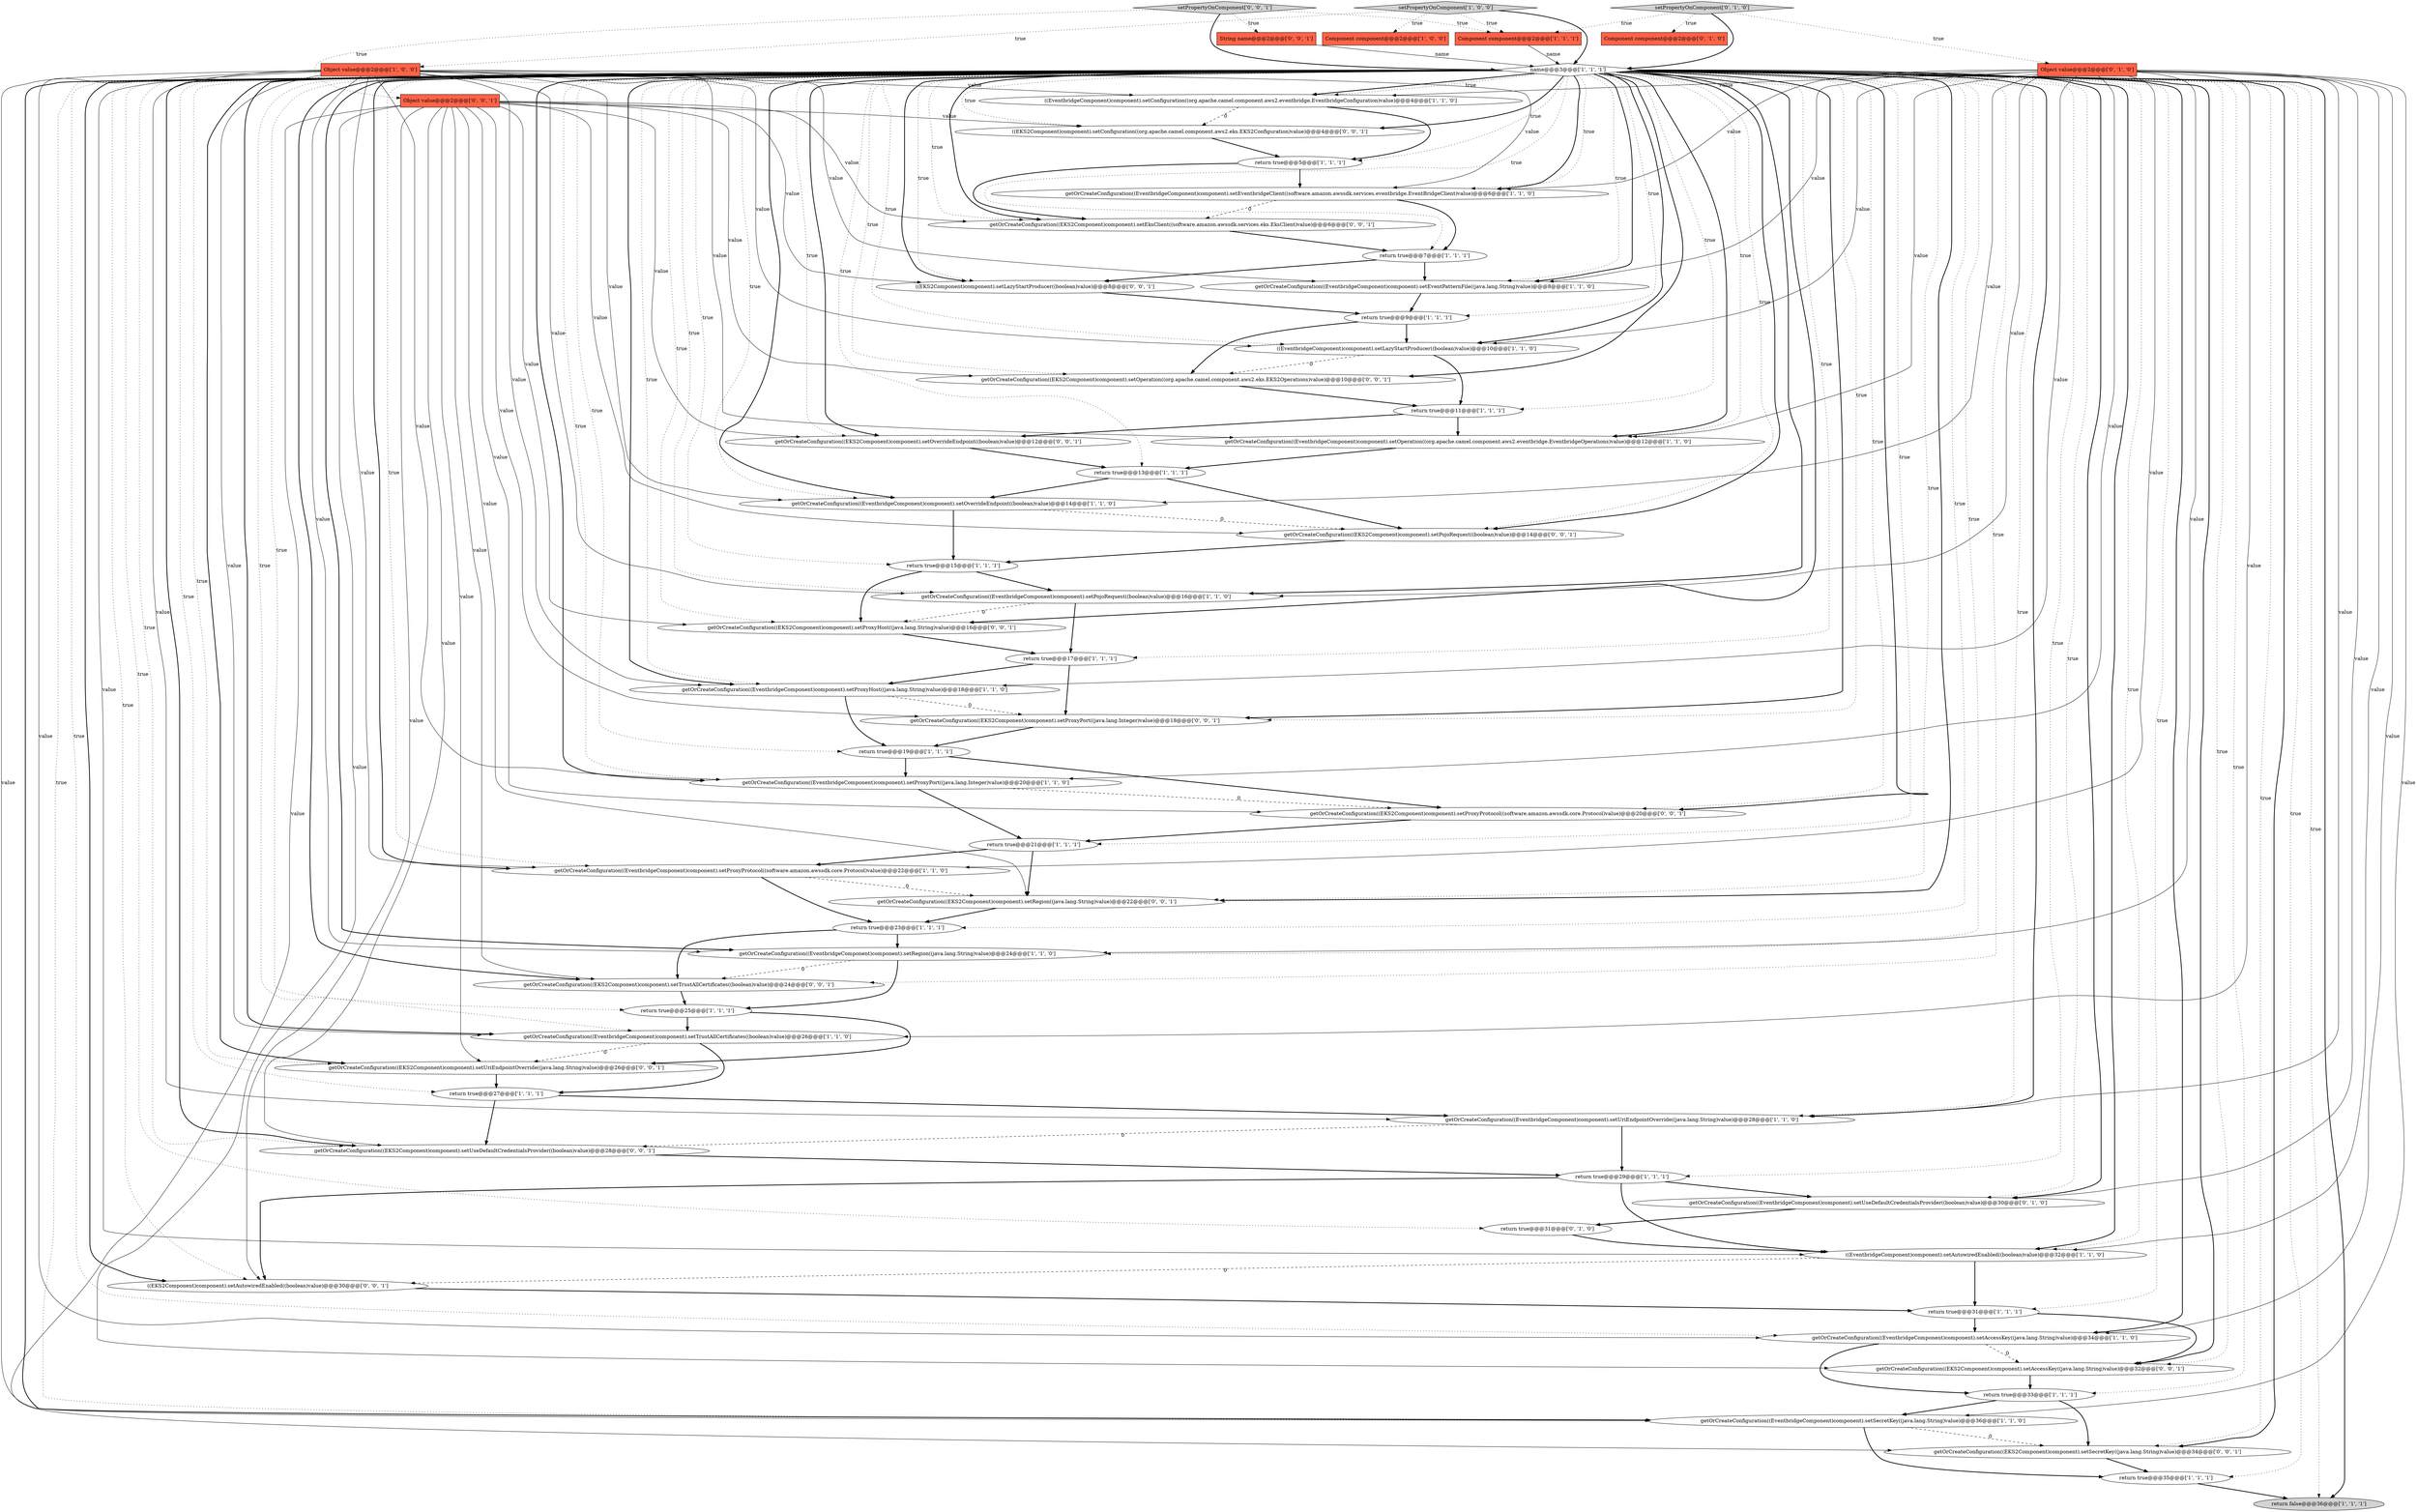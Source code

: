 digraph {
54 [style = filled, label = "getOrCreateConfiguration((EKS2Component)component).setAccessKey((java.lang.String)value)@@@32@@@['0', '0', '1']", fillcolor = white, shape = ellipse image = "AAA0AAABBB3BBB"];
30 [style = filled, label = "Component component@@@2@@@['1', '1', '1']", fillcolor = tomato, shape = box image = "AAA0AAABBB1BBB"];
4 [style = filled, label = "return true@@@17@@@['1', '1', '1']", fillcolor = white, shape = ellipse image = "AAA0AAABBB1BBB"];
10 [style = filled, label = "Object value@@@2@@@['1', '0', '0']", fillcolor = tomato, shape = box image = "AAA0AAABBB1BBB"];
15 [style = filled, label = "return true@@@21@@@['1', '1', '1']", fillcolor = white, shape = ellipse image = "AAA0AAABBB1BBB"];
33 [style = filled, label = "getOrCreateConfiguration((EventbridgeComponent)component).setTrustAllCertificates((boolean)value)@@@26@@@['1', '1', '0']", fillcolor = white, shape = ellipse image = "AAA0AAABBB1BBB"];
17 [style = filled, label = "getOrCreateConfiguration((EventbridgeComponent)component).setAccessKey((java.lang.String)value)@@@34@@@['1', '1', '0']", fillcolor = white, shape = ellipse image = "AAA0AAABBB1BBB"];
59 [style = filled, label = "Object value@@@2@@@['0', '0', '1']", fillcolor = tomato, shape = box image = "AAA0AAABBB3BBB"];
47 [style = filled, label = "getOrCreateConfiguration((EKS2Component)component).setPojoRequest((boolean)value)@@@14@@@['0', '0', '1']", fillcolor = white, shape = ellipse image = "AAA0AAABBB3BBB"];
51 [style = filled, label = "getOrCreateConfiguration((EKS2Component)component).setSecretKey((java.lang.String)value)@@@34@@@['0', '0', '1']", fillcolor = white, shape = ellipse image = "AAA0AAABBB3BBB"];
27 [style = filled, label = "getOrCreateConfiguration((EventbridgeComponent)component).setRegion((java.lang.String)value)@@@24@@@['1', '1', '0']", fillcolor = white, shape = ellipse image = "AAA0AAABBB1BBB"];
34 [style = filled, label = "return true@@@5@@@['1', '1', '1']", fillcolor = white, shape = ellipse image = "AAA0AAABBB1BBB"];
57 [style = filled, label = "((EKS2Component)component).setConfiguration((org.apache.camel.component.aws2.eks.EKS2Configuration)value)@@@4@@@['0', '0', '1']", fillcolor = white, shape = ellipse image = "AAA0AAABBB3BBB"];
18 [style = filled, label = "getOrCreateConfiguration((EventbridgeComponent)component).setEventPatternFile((java.lang.String)value)@@@8@@@['1', '1', '0']", fillcolor = white, shape = ellipse image = "AAA0AAABBB1BBB"];
13 [style = filled, label = "return true@@@29@@@['1', '1', '1']", fillcolor = white, shape = ellipse image = "AAA0AAABBB1BBB"];
3 [style = filled, label = "return false@@@36@@@['1', '1', '1']", fillcolor = lightgray, shape = ellipse image = "AAA0AAABBB1BBB"];
26 [style = filled, label = "return true@@@9@@@['1', '1', '1']", fillcolor = white, shape = ellipse image = "AAA0AAABBB1BBB"];
36 [style = filled, label = "return true@@@11@@@['1', '1', '1']", fillcolor = white, shape = ellipse image = "AAA0AAABBB1BBB"];
60 [style = filled, label = "getOrCreateConfiguration((EKS2Component)component).setUseDefaultCredentialsProvider((boolean)value)@@@28@@@['0', '0', '1']", fillcolor = white, shape = ellipse image = "AAA0AAABBB3BBB"];
39 [style = filled, label = "setPropertyOnComponent['0', '1', '0']", fillcolor = lightgray, shape = diamond image = "AAA0AAABBB2BBB"];
23 [style = filled, label = "getOrCreateConfiguration((EventbridgeComponent)component).setProxyHost((java.lang.String)value)@@@18@@@['1', '1', '0']", fillcolor = white, shape = ellipse image = "AAA0AAABBB1BBB"];
42 [style = filled, label = "Component component@@@2@@@['0', '1', '0']", fillcolor = tomato, shape = box image = "AAA0AAABBB2BBB"];
9 [style = filled, label = "((EventbridgeComponent)component).setAutowiredEnabled((boolean)value)@@@32@@@['1', '1', '0']", fillcolor = white, shape = ellipse image = "AAA0AAABBB1BBB"];
12 [style = filled, label = "return true@@@31@@@['1', '1', '1']", fillcolor = white, shape = ellipse image = "AAA0AAABBB1BBB"];
25 [style = filled, label = "return true@@@25@@@['1', '1', '1']", fillcolor = white, shape = ellipse image = "AAA0AAABBB1BBB"];
50 [style = filled, label = "getOrCreateConfiguration((EKS2Component)component).setRegion((java.lang.String)value)@@@22@@@['0', '0', '1']", fillcolor = white, shape = ellipse image = "AAA0AAABBB3BBB"];
21 [style = filled, label = "getOrCreateConfiguration((EventbridgeComponent)component).setSecretKey((java.lang.String)value)@@@36@@@['1', '1', '0']", fillcolor = white, shape = ellipse image = "AAA0AAABBB1BBB"];
46 [style = filled, label = "getOrCreateConfiguration((EKS2Component)component).setOverrideEndpoint((boolean)value)@@@12@@@['0', '0', '1']", fillcolor = white, shape = ellipse image = "AAA0AAABBB3BBB"];
48 [style = filled, label = "getOrCreateConfiguration((EKS2Component)component).setProxyProtocol((software.amazon.awssdk.core.Protocol)value)@@@20@@@['0', '0', '1']", fillcolor = white, shape = ellipse image = "AAA0AAABBB3BBB"];
56 [style = filled, label = "getOrCreateConfiguration((EKS2Component)component).setProxyPort((java.lang.Integer)value)@@@18@@@['0', '0', '1']", fillcolor = white, shape = ellipse image = "AAA0AAABBB3BBB"];
24 [style = filled, label = "return true@@@15@@@['1', '1', '1']", fillcolor = white, shape = ellipse image = "AAA0AAABBB1BBB"];
44 [style = filled, label = "((EKS2Component)component).setLazyStartProducer((boolean)value)@@@8@@@['0', '0', '1']", fillcolor = white, shape = ellipse image = "AAA0AAABBB3BBB"];
53 [style = filled, label = "getOrCreateConfiguration((EKS2Component)component).setProxyHost((java.lang.String)value)@@@16@@@['0', '0', '1']", fillcolor = white, shape = ellipse image = "AAA0AAABBB3BBB"];
1 [style = filled, label = "getOrCreateConfiguration((EventbridgeComponent)component).setPojoRequest((boolean)value)@@@16@@@['1', '1', '0']", fillcolor = white, shape = ellipse image = "AAA0AAABBB1BBB"];
22 [style = filled, label = "name@@@3@@@['1', '1', '1']", fillcolor = white, shape = diamond image = "AAA0AAABBB1BBB"];
20 [style = filled, label = "return true@@@35@@@['1', '1', '1']", fillcolor = white, shape = ellipse image = "AAA0AAABBB1BBB"];
11 [style = filled, label = "setPropertyOnComponent['1', '0', '0']", fillcolor = lightgray, shape = diamond image = "AAA0AAABBB1BBB"];
0 [style = filled, label = "Component component@@@2@@@['1', '0', '0']", fillcolor = tomato, shape = box image = "AAA0AAABBB1BBB"];
29 [style = filled, label = "return true@@@19@@@['1', '1', '1']", fillcolor = white, shape = ellipse image = "AAA0AAABBB1BBB"];
43 [style = filled, label = "getOrCreateConfiguration((EKS2Component)component).setTrustAllCertificates((boolean)value)@@@24@@@['0', '0', '1']", fillcolor = white, shape = ellipse image = "AAA0AAABBB3BBB"];
45 [style = filled, label = "setPropertyOnComponent['0', '0', '1']", fillcolor = lightgray, shape = diamond image = "AAA0AAABBB3BBB"];
49 [style = filled, label = "getOrCreateConfiguration((EKS2Component)component).setUriEndpointOverride((java.lang.String)value)@@@26@@@['0', '0', '1']", fillcolor = white, shape = ellipse image = "AAA0AAABBB3BBB"];
31 [style = filled, label = "getOrCreateConfiguration((EventbridgeComponent)component).setOverrideEndpoint((boolean)value)@@@14@@@['1', '1', '0']", fillcolor = white, shape = ellipse image = "AAA0AAABBB1BBB"];
16 [style = filled, label = "return true@@@27@@@['1', '1', '1']", fillcolor = white, shape = ellipse image = "AAA0AAABBB1BBB"];
32 [style = filled, label = "getOrCreateConfiguration((EventbridgeComponent)component).setOperation((org.apache.camel.component.aws2.eventbridge.EventbridgeOperations)value)@@@12@@@['1', '1', '0']", fillcolor = white, shape = ellipse image = "AAA0AAABBB1BBB"];
19 [style = filled, label = "((EventbridgeComponent)component).setLazyStartProducer((boolean)value)@@@10@@@['1', '1', '0']", fillcolor = white, shape = ellipse image = "AAA0AAABBB1BBB"];
5 [style = filled, label = "return true@@@33@@@['1', '1', '1']", fillcolor = white, shape = ellipse image = "AAA0AAABBB1BBB"];
41 [style = filled, label = "Object value@@@2@@@['0', '1', '0']", fillcolor = tomato, shape = box image = "AAA0AAABBB2BBB"];
2 [style = filled, label = "getOrCreateConfiguration((EventbridgeComponent)component).setEventbridgeClient((software.amazon.awssdk.services.eventbridge.EventBridgeClient)value)@@@6@@@['1', '1', '0']", fillcolor = white, shape = ellipse image = "AAA0AAABBB1BBB"];
7 [style = filled, label = "return true@@@13@@@['1', '1', '1']", fillcolor = white, shape = ellipse image = "AAA0AAABBB1BBB"];
14 [style = filled, label = "((EventbridgeComponent)component).setConfiguration((org.apache.camel.component.aws2.eventbridge.EventbridgeConfiguration)value)@@@4@@@['1', '1', '0']", fillcolor = white, shape = ellipse image = "AAA0AAABBB1BBB"];
52 [style = filled, label = "getOrCreateConfiguration((EKS2Component)component).setOperation((org.apache.camel.component.aws2.eks.EKS2Operations)value)@@@10@@@['0', '0', '1']", fillcolor = white, shape = ellipse image = "AAA0AAABBB3BBB"];
61 [style = filled, label = "getOrCreateConfiguration((EKS2Component)component).setEksClient((software.amazon.awssdk.services.eks.EksClient)value)@@@6@@@['0', '0', '1']", fillcolor = white, shape = ellipse image = "AAA0AAABBB3BBB"];
58 [style = filled, label = "String name@@@2@@@['0', '0', '1']", fillcolor = tomato, shape = box image = "AAA0AAABBB3BBB"];
55 [style = filled, label = "((EKS2Component)component).setAutowiredEnabled((boolean)value)@@@30@@@['0', '0', '1']", fillcolor = white, shape = ellipse image = "AAA0AAABBB3BBB"];
38 [style = filled, label = "getOrCreateConfiguration((EventbridgeComponent)component).setUseDefaultCredentialsProvider((boolean)value)@@@30@@@['0', '1', '0']", fillcolor = white, shape = ellipse image = "AAA1AAABBB2BBB"];
8 [style = filled, label = "getOrCreateConfiguration((EventbridgeComponent)component).setProxyProtocol((software.amazon.awssdk.core.Protocol)value)@@@22@@@['1', '1', '0']", fillcolor = white, shape = ellipse image = "AAA0AAABBB1BBB"];
40 [style = filled, label = "return true@@@31@@@['0', '1', '0']", fillcolor = white, shape = ellipse image = "AAA1AAABBB2BBB"];
37 [style = filled, label = "getOrCreateConfiguration((EventbridgeComponent)component).setUriEndpointOverride((java.lang.String)value)@@@28@@@['1', '1', '0']", fillcolor = white, shape = ellipse image = "AAA0AAABBB1BBB"];
6 [style = filled, label = "return true@@@7@@@['1', '1', '1']", fillcolor = white, shape = ellipse image = "AAA0AAABBB1BBB"];
28 [style = filled, label = "getOrCreateConfiguration((EventbridgeComponent)component).setProxyPort((java.lang.Integer)value)@@@20@@@['1', '1', '0']", fillcolor = white, shape = ellipse image = "AAA0AAABBB1BBB"];
35 [style = filled, label = "return true@@@23@@@['1', '1', '1']", fillcolor = white, shape = ellipse image = "AAA0AAABBB1BBB"];
11->22 [style = bold, label=""];
22->52 [style = dotted, label="true"];
59->57 [style = solid, label="value"];
53->4 [style = bold, label=""];
38->40 [style = bold, label=""];
60->13 [style = bold, label=""];
22->51 [style = dotted, label="true"];
59->49 [style = solid, label="value"];
22->48 [style = dotted, label="true"];
8->35 [style = bold, label=""];
22->33 [style = bold, label=""];
41->21 [style = solid, label="value"];
22->61 [style = dotted, label="true"];
22->20 [style = dotted, label="true"];
39->30 [style = dotted, label="true"];
34->61 [style = bold, label=""];
41->8 [style = solid, label="value"];
22->38 [style = dotted, label="true"];
22->31 [style = bold, label=""];
59->48 [style = solid, label="value"];
16->60 [style = bold, label=""];
13->38 [style = bold, label=""];
58->22 [style = solid, label="name"];
8->50 [style = dashed, label="0"];
41->33 [style = solid, label="value"];
22->53 [style = dotted, label="true"];
22->56 [style = dotted, label="true"];
59->56 [style = solid, label="value"];
26->52 [style = bold, label=""];
41->1 [style = solid, label="value"];
22->24 [style = dotted, label="true"];
25->49 [style = bold, label=""];
22->14 [style = bold, label=""];
36->46 [style = bold, label=""];
22->28 [style = bold, label=""];
22->6 [style = dotted, label="true"];
55->12 [style = bold, label=""];
22->44 [style = dotted, label="true"];
10->14 [style = solid, label="value"];
41->31 [style = solid, label="value"];
4->23 [style = bold, label=""];
10->2 [style = solid, label="value"];
22->50 [style = bold, label=""];
34->2 [style = bold, label=""];
32->7 [style = bold, label=""];
39->22 [style = bold, label=""];
13->9 [style = bold, label=""];
2->61 [style = dashed, label="0"];
22->18 [style = dotted, label="true"];
61->6 [style = bold, label=""];
22->50 [style = dotted, label="true"];
15->8 [style = bold, label=""];
22->33 [style = dotted, label="true"];
45->30 [style = dotted, label="true"];
7->47 [style = bold, label=""];
9->12 [style = bold, label=""];
41->9 [style = solid, label="value"];
22->15 [style = dotted, label="true"];
23->29 [style = bold, label=""];
22->48 [style = bold, label=""];
14->57 [style = dashed, label="0"];
10->21 [style = solid, label="value"];
59->61 [style = solid, label="value"];
10->18 [style = solid, label="value"];
22->28 [style = dotted, label="true"];
27->25 [style = bold, label=""];
11->10 [style = dotted, label="true"];
24->53 [style = bold, label=""];
41->19 [style = solid, label="value"];
59->60 [style = solid, label="value"];
10->1 [style = solid, label="value"];
11->30 [style = dotted, label="true"];
31->47 [style = dashed, label="0"];
59->47 [style = solid, label="value"];
22->47 [style = dotted, label="true"];
25->33 [style = bold, label=""];
23->56 [style = dashed, label="0"];
10->37 [style = solid, label="value"];
22->17 [style = bold, label=""];
22->9 [style = bold, label=""];
22->27 [style = dotted, label="true"];
37->13 [style = bold, label=""];
22->29 [style = dotted, label="true"];
26->19 [style = bold, label=""];
5->51 [style = bold, label=""];
59->43 [style = solid, label="value"];
22->25 [style = dotted, label="true"];
29->48 [style = bold, label=""];
41->38 [style = solid, label="value"];
21->20 [style = bold, label=""];
6->44 [style = bold, label=""];
4->56 [style = bold, label=""];
22->36 [style = dotted, label="true"];
50->35 [style = bold, label=""];
22->56 [style = bold, label=""];
59->44 [style = solid, label="value"];
10->9 [style = solid, label="value"];
22->1 [style = dotted, label="true"];
22->43 [style = bold, label=""];
14->34 [style = bold, label=""];
1->4 [style = bold, label=""];
41->32 [style = solid, label="value"];
46->7 [style = bold, label=""];
22->26 [style = dotted, label="true"];
12->54 [style = bold, label=""];
22->60 [style = dotted, label="true"];
22->21 [style = bold, label=""];
22->46 [style = dotted, label="true"];
41->23 [style = solid, label="value"];
22->1 [style = bold, label=""];
22->17 [style = dotted, label="true"];
10->33 [style = solid, label="value"];
27->43 [style = dashed, label="0"];
19->52 [style = dashed, label="0"];
30->22 [style = solid, label="name"];
22->60 [style = bold, label=""];
52->36 [style = bold, label=""];
22->2 [style = bold, label=""];
22->19 [style = bold, label=""];
41->28 [style = solid, label="value"];
22->38 [style = bold, label=""];
22->23 [style = dotted, label="true"];
22->57 [style = dotted, label="true"];
6->18 [style = bold, label=""];
20->3 [style = bold, label=""];
43->25 [style = bold, label=""];
22->40 [style = dotted, label="true"];
49->16 [style = bold, label=""];
10->19 [style = solid, label="value"];
41->27 [style = solid, label="value"];
41->37 [style = solid, label="value"];
22->44 [style = bold, label=""];
35->43 [style = bold, label=""];
39->42 [style = dotted, label="true"];
16->37 [style = bold, label=""];
59->52 [style = solid, label="value"];
22->55 [style = bold, label=""];
22->61 [style = bold, label=""];
28->15 [style = bold, label=""];
18->26 [style = bold, label=""];
22->55 [style = dotted, label="true"];
24->1 [style = bold, label=""];
22->32 [style = bold, label=""];
35->27 [style = bold, label=""];
41->17 [style = solid, label="value"];
10->32 [style = solid, label="value"];
22->47 [style = bold, label=""];
10->8 [style = solid, label="value"];
22->49 [style = dotted, label="true"];
12->17 [style = bold, label=""];
59->51 [style = solid, label="value"];
22->54 [style = dotted, label="true"];
7->31 [style = bold, label=""];
5->21 [style = bold, label=""];
41->14 [style = solid, label="value"];
13->55 [style = bold, label=""];
59->54 [style = solid, label="value"];
1->53 [style = dashed, label="0"];
54->5 [style = bold, label=""];
22->51 [style = bold, label=""];
22->18 [style = bold, label=""];
45->22 [style = bold, label=""];
40->9 [style = bold, label=""];
36->32 [style = bold, label=""];
2->6 [style = bold, label=""];
22->13 [style = dotted, label="true"];
22->3 [style = dotted, label="true"];
22->5 [style = dotted, label="true"];
51->20 [style = bold, label=""];
10->28 [style = solid, label="value"];
59->46 [style = solid, label="value"];
22->12 [style = dotted, label="true"];
22->37 [style = dotted, label="true"];
47->24 [style = bold, label=""];
22->21 [style = dotted, label="true"];
44->26 [style = bold, label=""];
59->55 [style = solid, label="value"];
15->50 [style = bold, label=""];
22->19 [style = dotted, label="true"];
39->41 [style = dotted, label="true"];
22->8 [style = bold, label=""];
57->34 [style = bold, label=""];
22->32 [style = dotted, label="true"];
37->60 [style = dashed, label="0"];
33->49 [style = dashed, label="0"];
22->16 [style = dotted, label="true"];
22->43 [style = dotted, label="true"];
22->3 [style = bold, label=""];
22->27 [style = bold, label=""];
29->28 [style = bold, label=""];
22->9 [style = dotted, label="true"];
45->58 [style = dotted, label="true"];
22->8 [style = dotted, label="true"];
10->31 [style = solid, label="value"];
22->52 [style = bold, label=""];
11->0 [style = dotted, label="true"];
56->29 [style = bold, label=""];
41->18 [style = solid, label="value"];
22->46 [style = bold, label=""];
22->7 [style = dotted, label="true"];
33->16 [style = bold, label=""];
22->2 [style = dotted, label="true"];
19->36 [style = bold, label=""];
59->53 [style = solid, label="value"];
41->2 [style = solid, label="value"];
22->14 [style = dotted, label="true"];
22->49 [style = bold, label=""];
22->31 [style = dotted, label="true"];
22->34 [style = dotted, label="true"];
10->23 [style = solid, label="value"];
22->54 [style = bold, label=""];
45->59 [style = dotted, label="true"];
10->17 [style = solid, label="value"];
22->23 [style = bold, label=""];
31->24 [style = bold, label=""];
10->27 [style = solid, label="value"];
59->50 [style = solid, label="value"];
22->53 [style = bold, label=""];
22->4 [style = dotted, label="true"];
28->48 [style = dashed, label="0"];
22->57 [style = bold, label=""];
9->55 [style = dashed, label="0"];
17->54 [style = dashed, label="0"];
21->51 [style = dashed, label="0"];
17->5 [style = bold, label=""];
48->15 [style = bold, label=""];
22->37 [style = bold, label=""];
22->35 [style = dotted, label="true"];
}
